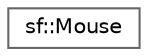 digraph "Graphical Class Hierarchy"
{
 // LATEX_PDF_SIZE
  bgcolor="transparent";
  edge [fontname=Helvetica,fontsize=10,labelfontname=Helvetica,labelfontsize=10];
  node [fontname=Helvetica,fontsize=10,shape=box,height=0.2,width=0.4];
  rankdir="LR";
  Node0 [id="Node000000",label="sf::Mouse",height=0.2,width=0.4,color="grey40", fillcolor="white", style="filled",URL="$classsf_1_1_mouse.html",tooltip="Give access to the real-time state of the mouse."];
}
